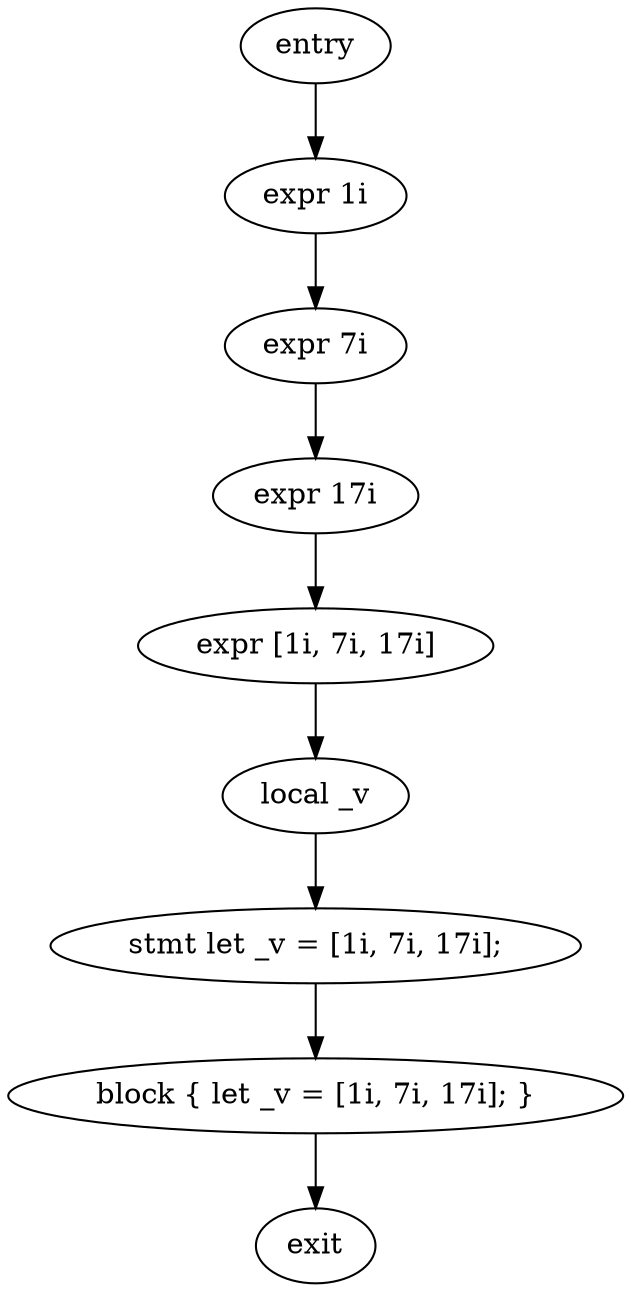 digraph block {
    N0[label="entry"];
    N1[label="exit"];
    N2[label="expr 1i"];
    N3[label="expr 7i"];
    N4[label="expr 17i"];
    N5[label="expr [1i, 7i, 17i]"];
    N6[label="local _v"];
    N7[label="stmt let _v = [1i, 7i, 17i];"];
    N8[label="block { let _v = [1i, 7i, 17i]; }"];
    N0 -> N2;
    N2 -> N3;
    N3 -> N4;
    N4 -> N5;
    N5 -> N6;
    N6 -> N7;
    N7 -> N8;
    N8 -> N1;
}
